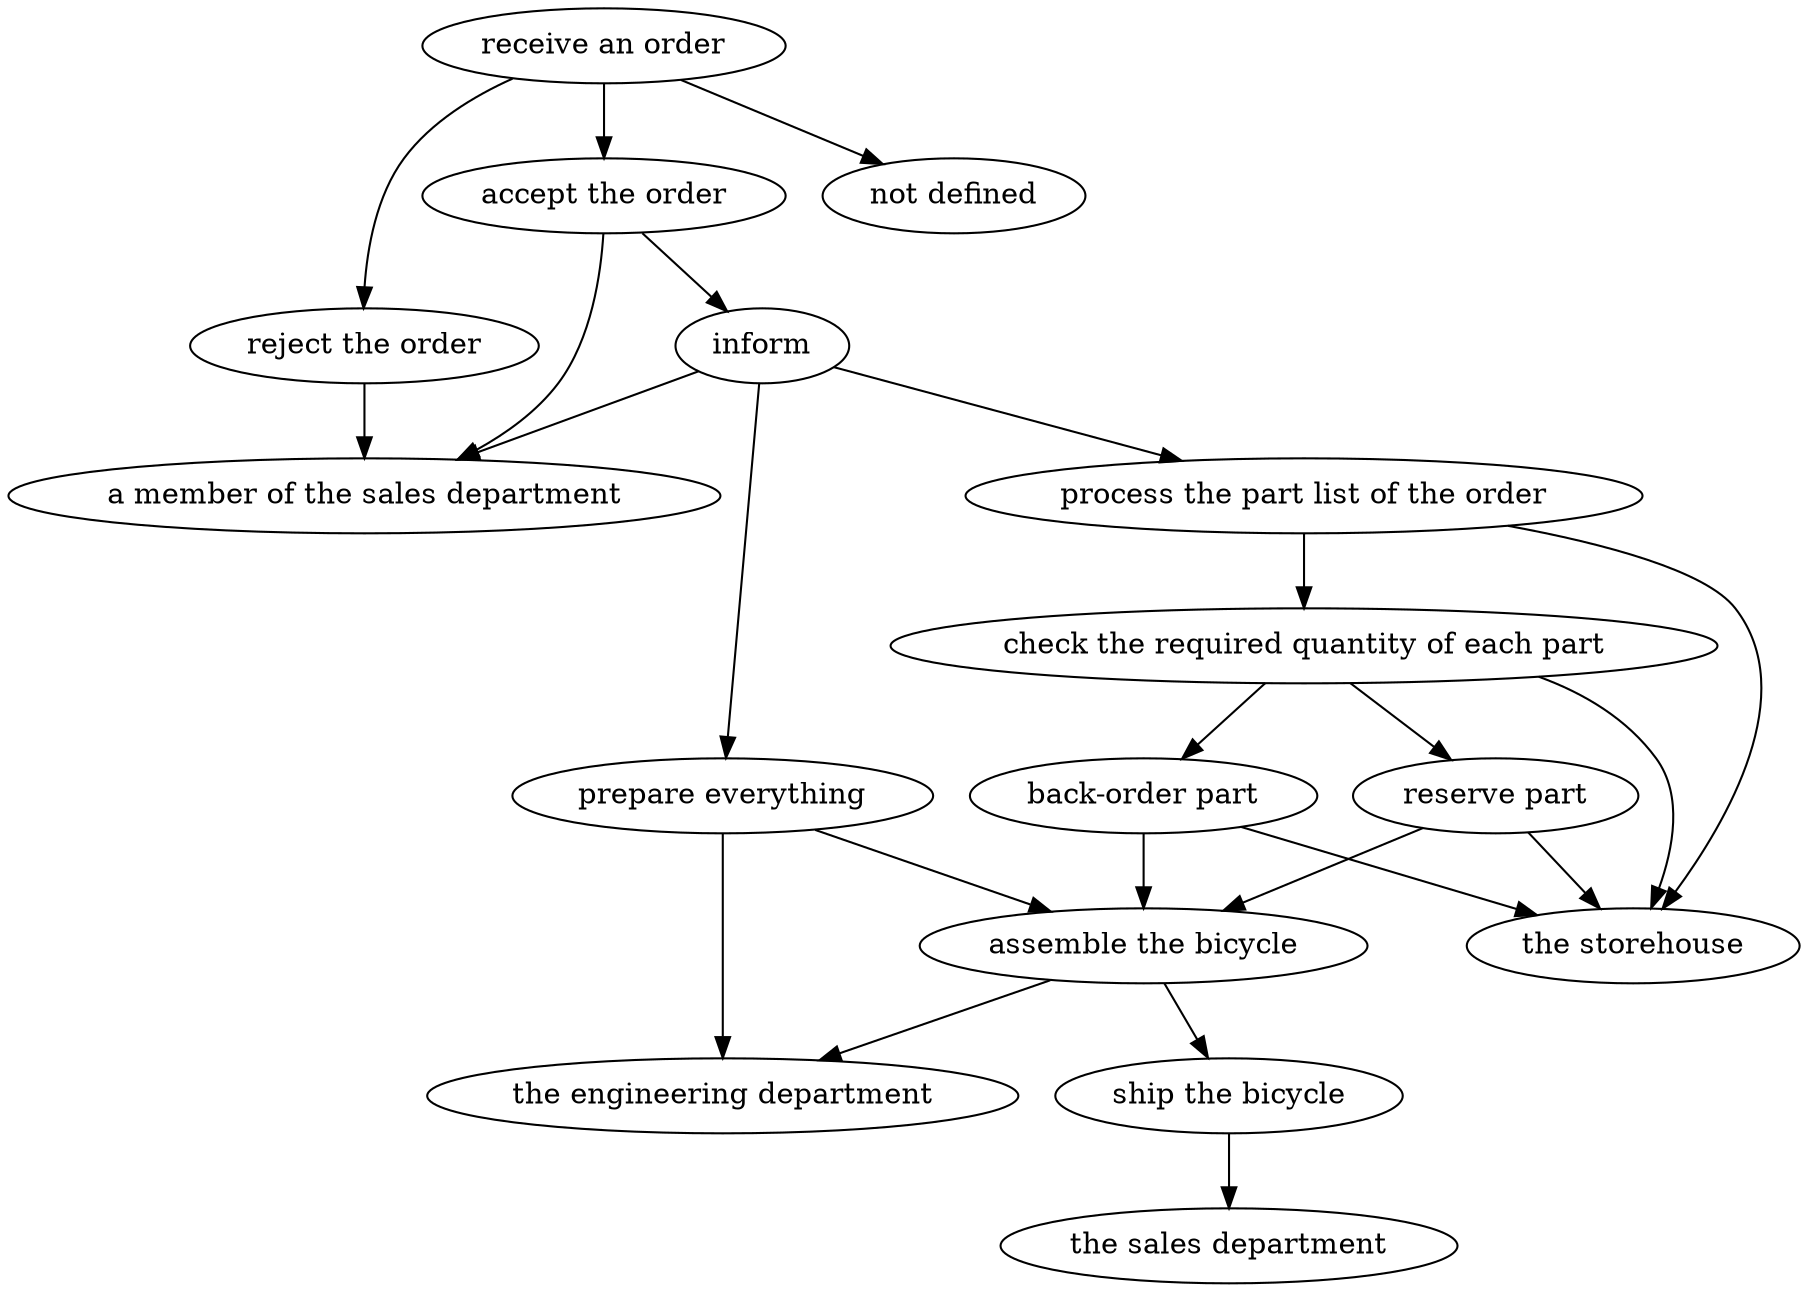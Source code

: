 strict digraph "doc-1.1" {
	graph [name="doc-1.1"];
	"receive an order"	[attrs="{'type': 'Activity', 'label': 'receive an order'}"];
	"reject the order"	[attrs="{'type': 'Activity', 'label': 'reject the order'}"];
	"receive an order" -> "reject the order"	[attrs="{'type': 'flow', 'label': 'flow'}"];
	"accept the order"	[attrs="{'type': 'Activity', 'label': 'accept the order'}"];
	"receive an order" -> "accept the order"	[attrs="{'type': 'flow', 'label': 'flow'}"];
	"not defined"	[attrs="{'type': 'Actor', 'label': 'not defined'}"];
	"receive an order" -> "not defined"	[attrs="{'type': 'actor performer', 'label': 'actor performer'}"];
	"a member of the sales department"	[attrs="{'type': 'Actor', 'label': 'a member of the sales department'}"];
	"reject the order" -> "a member of the sales department"	[attrs="{'type': 'actor performer', 'label': 'actor performer'}"];
	inform	[attrs="{'type': 'Activity', 'label': 'inform'}"];
	"accept the order" -> inform	[attrs="{'type': 'flow', 'label': 'flow'}"];
	"accept the order" -> "a member of the sales department"	[attrs="{'type': 'actor performer', 'label': 'actor performer'}"];
	"process the part list of the order"	[attrs="{'type': 'Activity', 'label': 'process the part list of the order'}"];
	inform -> "process the part list of the order"	[attrs="{'type': 'flow', 'label': 'flow'}"];
	"prepare everything"	[attrs="{'type': 'Activity', 'label': 'prepare everything'}"];
	inform -> "prepare everything"	[attrs="{'type': 'flow', 'label': 'flow'}"];
	inform -> "a member of the sales department"	[attrs="{'type': 'actor performer', 'label': 'actor performer'}"];
	"check the required quantity of each part"	[attrs="{'type': 'Activity', 'label': 'check the required quantity of each part'}"];
	"process the part list of the order" -> "check the required quantity of each part"	[attrs="{'type': 'flow', 'label': 'flow'}"];
	"the storehouse"	[attrs="{'type': 'Actor', 'label': 'the storehouse'}"];
	"process the part list of the order" -> "the storehouse"	[attrs="{'type': 'actor performer', 'label': 'actor performer'}"];
	"reserve part"	[attrs="{'type': 'Activity', 'label': 'reserve part'}"];
	"check the required quantity of each part" -> "reserve part"	[attrs="{'type': 'flow', 'label': 'flow'}"];
	"back-order part"	[attrs="{'type': 'Activity', 'label': 'back-order part'}"];
	"check the required quantity of each part" -> "back-order part"	[attrs="{'type': 'flow', 'label': 'flow'}"];
	"check the required quantity of each part" -> "the storehouse"	[attrs="{'type': 'actor performer', 'label': 'actor performer'}"];
	"assemble the bicycle"	[attrs="{'type': 'Activity', 'label': 'assemble the bicycle'}"];
	"reserve part" -> "assemble the bicycle"	[attrs="{'type': 'flow', 'label': 'flow'}"];
	"reserve part" -> "the storehouse"	[attrs="{'type': 'actor performer', 'label': 'actor performer'}"];
	"back-order part" -> "assemble the bicycle"	[attrs="{'type': 'flow', 'label': 'flow'}"];
	"back-order part" -> "the storehouse"	[attrs="{'type': 'actor performer', 'label': 'actor performer'}"];
	"prepare everything" -> "assemble the bicycle"	[attrs="{'type': 'flow', 'label': 'flow'}"];
	"the engineering department"	[attrs="{'type': 'Actor', 'label': 'the engineering department'}"];
	"prepare everything" -> "the engineering department"	[attrs="{'type': 'actor performer', 'label': 'actor performer'}"];
	"ship the bicycle"	[attrs="{'type': 'Activity', 'label': 'ship the bicycle'}"];
	"assemble the bicycle" -> "ship the bicycle"	[attrs="{'type': 'flow', 'label': 'flow'}"];
	"assemble the bicycle" -> "the engineering department"	[attrs="{'type': 'actor performer', 'label': 'actor performer'}"];
	"the sales department"	[attrs="{'type': 'Actor', 'label': 'the sales department'}"];
	"ship the bicycle" -> "the sales department"	[attrs="{'type': 'actor performer', 'label': 'actor performer'}"];
}
